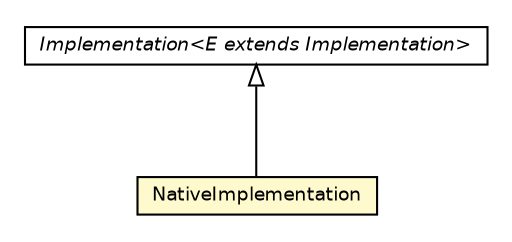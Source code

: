 #!/usr/local/bin/dot
#
# Class diagram 
# Generated by UMLGraph version 5.2 (http://www.umlgraph.org/)
#

digraph G {
	edge [fontname="Helvetica",fontsize=10,labelfontname="Helvetica",labelfontsize=10];
	node [fontname="Helvetica",fontsize=10,shape=plaintext];
	nodesep=0.25;
	ranksep=0.5;
	// chameleon.core.method.NativeImplementation
	c13082 [label=<<table title="chameleon.core.method.NativeImplementation" border="0" cellborder="1" cellspacing="0" cellpadding="2" port="p" bgcolor="lemonChiffon" href="./NativeImplementation.html">
		<tr><td><table border="0" cellspacing="0" cellpadding="1">
<tr><td align="center" balign="center"> NativeImplementation </td></tr>
		</table></td></tr>
		</table>>, fontname="Helvetica", fontcolor="black", fontsize=9.0];
	// chameleon.core.method.Implementation<E extends chameleon.core.method.Implementation>
	c13088 [label=<<table title="chameleon.core.method.Implementation" border="0" cellborder="1" cellspacing="0" cellpadding="2" port="p" href="./Implementation.html">
		<tr><td><table border="0" cellspacing="0" cellpadding="1">
<tr><td align="center" balign="center"><font face="Helvetica-Oblique"> Implementation&lt;E extends Implementation&gt; </font></td></tr>
		</table></td></tr>
		</table>>, fontname="Helvetica", fontcolor="black", fontsize=9.0];
	//chameleon.core.method.NativeImplementation extends chameleon.core.method.Implementation<chameleon.core.method.NativeImplementation>
	c13088:p -> c13082:p [dir=back,arrowtail=empty];
}

